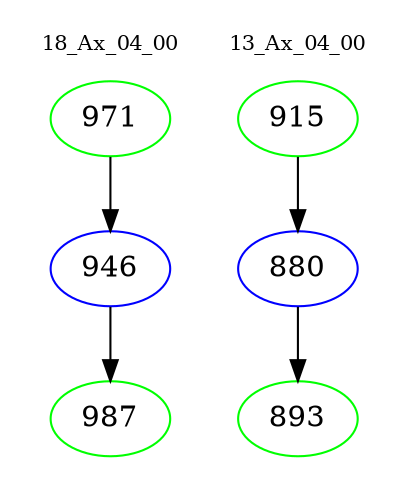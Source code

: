 digraph{
subgraph cluster_0 {
color = white
label = "18_Ax_04_00";
fontsize=10;
T0_971 [label="971", color="green"]
T0_971 -> T0_946 [color="black"]
T0_946 [label="946", color="blue"]
T0_946 -> T0_987 [color="black"]
T0_987 [label="987", color="green"]
}
subgraph cluster_1 {
color = white
label = "13_Ax_04_00";
fontsize=10;
T1_915 [label="915", color="green"]
T1_915 -> T1_880 [color="black"]
T1_880 [label="880", color="blue"]
T1_880 -> T1_893 [color="black"]
T1_893 [label="893", color="green"]
}
}

